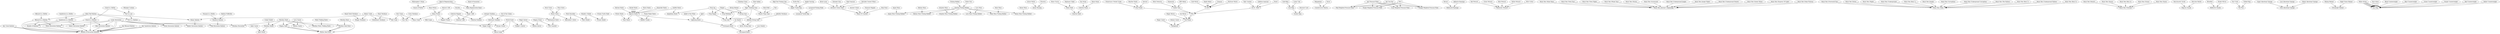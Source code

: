 digraph G {
  "Honey Balloon" -> "Amber Horseshoe Balloon" [color="black"];
  "Lucky Horseshoe" -> "Amber Horseshoe Balloon" [color="black"];
  "Sailfish Boots" -> "Amphibian Boots" [color="black"];
  "Frog Leg" -> "Amphibian Boots" [color="black"];
  "High Test Fishing Line" -> "Angler Tackle Bag" [color="black"];
  "Tackle Box" -> "Angler Tackle Bag" [color="black"];
  "Angler Earring" -> "Angler Tackle Bag" [color="black"];
  "Obsidian Shield" -> "Ankh Shield" [color="black"];
  "Ankh Charm" -> "Ankh Shield" [color="black"];
  "Mana Flower" -> "Arcane Flower" [color="black"];
  "Putrid Scent" -> "Arcane Flower" [color="black"];
  "Brick Layer" -> "Architect Gizmo Pack" [color="black"];
  "Extendo Grip" -> "Architect Gizmo Pack" [color="black"];
  "Paint Sprayer" -> "Architect Gizmo Pack" [color="black"];
  "Portable Cement Mixer" -> "Architect Gizmo Pack" [color="black"];
  "Jellyfish Diving Gear" -> "Arctic Diving Gear" [color="black"];
  "Ice Skates" -> "Arctic Diving Gear" [color="black"];
  "Glowing Fishing Bobber" -> "Argon Moss Fishing Bobber" [color="black"];
  "Argon Moss" -> "Argon Moss Fishing Bobber" [color="black"];
  "Armor Polish" -> "Armor Bracing" [color="black"];
  "Vitamins" -> "Armor Bracing" [color="black"];
  "Honey Comb" -> "Bee Cloak" [color="black"];
  "Star Cloak" -> "Bee Cloak" [color="black"];
  "Power Glove" -> "Berserker's Glove" [color="black"];
  "Flesh Knuckles" -> "Berserker's Glove" [color="black"];
  "Blizzard in a Bottle" -> "Blizzard in a Balloon" [color="black"];
  "Shiny Red Balloon" -> "Blizzard in a Balloon" [color="black"];
  "Cloud in a Balloon" -> "Blue Horseshoe Balloon" [color="black"];
  "Lucky Horseshoe" -> "Blue Horseshoe Balloon" [color="black"];
  "Cloud in a Balloon" -> "Bundle of Balloons" [color="black"];
  "Blizzard in a Balloon" -> "Bundle of Balloons" [color="black"];
  "Sandstorm in a Balloon" -> "Bundle of Balloons" [color="black"];
  "Bundle of Balloons" -> "Bundle of Horseshoe Balloons" [color="black"];
  "Lucky Horseshoe" -> "Bundle of Horseshoe Balloons" [color="black"];
  "Cloud in a Balloon" -> "Bundle of Horseshoe Balloons" [color="black"];
  "Blizzard in a Balloon" -> "Bundle of Horseshoe Balloons" [color="black"];
  "Sandstorm in a Balloon" -> "Bundle of Horseshoe Balloons" [color="black"];
  "Lucky Horseshoe" -> "Bundle of Horseshoe Balloons" [color="black"];
  "Blue Horseshoe Balloon" -> "Bundle of Horseshoe Balloons" [color="black"];
  "Any Blizzard Balloon" -> "Bundle of Horseshoe Balloons" [color="black"];
  "Any Sandstorm Balloon" -> "Bundle of Horseshoe Balloons" [color="black"];
  "White Horseshoe Balloon" -> "Bundle of Horseshoe Balloons" [color="black"];
  "Any Cloud Balloon" -> "Bundle of Horseshoe Balloons" [color="black"];
  "Any Sandstorm Balloon" -> "Bundle of Horseshoe Balloons" [color="black"];
  "Yellow Horseshoe Balloon" -> "Bundle of Horseshoe Balloons" [color="black"];
  "Any Cloud Balloon" -> "Bundle of Horseshoe Balloons" [color="black"];
  "Any Blizzard Balloon" -> "Bundle of Horseshoe Balloons" [color="black"];
  "Celestial Magnet" -> "Celestial Cuffs" [color="black"];
  "Magic Cuffs" -> "Celestial Cuffs" [color="black"];
  "Celestial Magnet" -> "Celestial Emblem" [color="black"];
  "Avenger Emblem" -> "Celestial Emblem" [color="black"];
  "Celestial Stone" -> "Celestial Shell" [color="black"];
  "Moon Shell" -> "Celestial Shell" [color="black"];
  "Sun Stone" -> "Celestial Stone" [color="black"];
  "Moon Stone" -> "Celestial Stone" [color="black"];
  "PDA" -> "Cell Phone" [color="black"];
  "Magic Mirror" -> "Cell Phone" [color="black"];
  "PDA" -> "Cell Phone" [color="black"];
  "Ice Mirror" -> "Cell Phone" [color="black"];
  "Band of Regeneration" -> "Charm of Myths" [color="black"];
  "Philosopher's Stone" -> "Charm of Myths" [color="black"];
  "Cloud in a Bottle" -> "Cloud in a Balloon" [color="black"];
  "Shiny Red Balloon" -> "Cloud in a Balloon" [color="black"];
  "Gold Ring" -> "Coin Ring" [color="black"];
  "Lucky Coin" -> "Coin Ring" [color="black"];
  "Megaphone" -> "Countercurse Mantra" [color="black"];
  "Nazar" -> "Countercurse Mantra" [color="black"];
  "Any Pressure Plate" -> "Cyan Weighted Pressure Plate" [color="black"];
  "Any Iron Bar" -> "Cyan Weighted Pressure Plate" [color="black"];
  "Wire" -> "Cyan Weighted Pressure Plate" [color="black"];
  "Avenger Emblem" -> "Destroyer Emblem" [color="black"];
  "Eye of the Golem" -> "Destroyer Emblem" [color="black"];
  "Flipper" -> "Diving Gear" [color="black"];
  "Diving Helmet" -> "Diving Gear" [color="black"];
  "Spectre Boots" -> "Fairy Boots" [color="black"];
  "Flower Boots" -> "Fairy Boots" [color="black"];
  "Fart in a Jar" -> "Fart in a Balloon" [color="black"];
  "Shiny Red Balloon" -> "Fart in a Balloon" [color="black"];
  "Cloud in a Bottle" -> "Fart in a Jar" [color="black"];
  "Whoopie Cushion" -> "Fart in a Jar" [color="black"];
  "Magma Stone" -> "Fire Gauntlet" [color="black"];
  "Mechanical Glove" -> "Fire Gauntlet" [color="black"];
  "Fisherman's Pocket Guide" -> "Fish Finder" [color="black"];
  "Weather Radio" -> "Fish Finder" [color="black"];
  "Sextant" -> "Fish Finder" [color="black"];
  "Frog Leg" -> "Frog Flipper" [color="black"];
  "Flipper" -> "Frog Flipper" [color="black"];
  "Frog Flipper" -> "Frog Gear" [color="black"];
  "Tiger Climbing Gear" -> "Frog Gear" [color="black"];
  "Frog Webbing" -> "Frog Gear" [color="black"];
  "Flipper" -> "Frog Gear" [color="black"];
  "Frog Leg" -> "Frog Webbing" [color="black"];
  "Tiger Climbing Gear" -> "Frog Webbing" [color="black"];
  "Lightning Boots" -> "Frostspark Boots" [color="black"];
  "Ice Skates" -> "Frostspark Boots" [color="black"];
  "Paladin's Shield" -> "Frozen Shield" [color="black"];
  "Frozen Turtle Shell" -> "Frozen Shield" [color="black"];
  "Fishing Bobber" -> "Glowing Fishing Bobber" [color="black"];
  "Fallen Star" -> "Glowing Fishing Bobber" [color="black"];
  "Metal Detector" -> "Goblin Tech" [color="black"];
  "Stopwatch" -> "Goblin Tech" [color="black"];
  "DPS Meter" -> "Goblin Tech" [color="black"];
  "Gold Watch" -> "GPS" [color="black"];
  "Depth Meter" -> "GPS" [color="black"];
  "Compass" -> "GPS" [color="black"];
  "Platinum Watch" -> "GPS" [color="black"];
  "Depth Meter" -> "GPS" [color="black"];
  "Compass" -> "GPS" [color="black"];
  "Coin Ring" -> "Greedy Ring" [color="black"];
  "Discount Card" -> "Greedy Ring" [color="black"];
  "Fart in a Balloon" -> "Green Horseshoe Balloon" [color="black"];
  "Lucky Horseshoe" -> "Green Horseshoe Balloon" [color="black"];
  "Architect Gizmo Pack" -> "Hand Of Creation" [color="black"];
  "Ancient Chisel" -> "Hand Of Creation" [color="black"];
  "Treasure Magnet" -> "Hand Of Creation" [color="black"];
  "Step Stool" -> "Hand Of Creation" [color="black"];
  "Glowing Fishing Bobber" -> "Helium Moss Fishing Bobber" [color="black"];
  "Helium Moss" -> "Helium Moss Fishing Bobber" [color="black"];
  "Flame Waker Boots" -> "Hellfire Treads" [color="black"];
  "Spectre Boots" -> "Hellfire Treads" [color="black"];
  "Paladin's Shield" -> "Hero Shield" [color="black"];
  "Flesh Knuckles" -> "Hero Shield" [color="black"];
  "Shiny Red Balloon" -> "Honey Balloon" [color="black"];
  "Honey Comb" -> "Honey Balloon" [color="black"];
  "Diving Gear" -> "Jellyfish Diving Gear" [color="black"];
  "Jellyfish Necklace" -> "Jellyfish Diving Gear" [color="black"];
  "Glowing Fishing Bobber" -> "Krypton Moss Fishing Bobber" [color="black"];
  "Krypton Moss" -> "Krypton Moss Fishing Bobber" [color="black"];
  "Glowing Fishing Bobber" -> "Lava Moss Fishing Bobber" [color="black"];
  "Lava Moss" -> "Lava Moss Fishing Bobber" [color="black"];
  "Angler Tackle Bag" -> "Lavaproof Tackle Bag" [color="black"];
  "Lavaproof Fishing Hook" -> "Lavaproof Tackle Bag" [color="black"];
  "Spectre Boots" -> "Lightning Boots" [color="black"];
  "Anklet of the Wind" -> "Lightning Boots" [color="black"];
  "Aglet" -> "Lightning Boots" [color="black"];
  "Mana Regeneration Band" -> "Magic Cuffs" [color="black"];
  "Shackle" -> "Magic Cuffs" [color="black"];
  "Obsidian Skull" -> "Magma Skull" [color="black"];
  "Lava Charm" -> "Magma Skull" [color="black"];
  "Mana Flower" -> "Magnet Flower" [color="black"];
  "Celestial Magnet" -> "Magnet Flower" [color="black"];
  "Mana Flower" -> "Mana Cloak" [color="black"];
  "Star Cloak" -> "Mana Cloak" [color="black"];
  "Nature's Gift" -> "Mana Flower" [color="black"];
  "Mana Potion" -> "Mana Flower" [color="black"];
  "Band of Starpower" -> "Mana Regeneration Band" [color="black"];
  "Band of Regeneration" -> "Mana Regeneration Band" [color="black"];
  "Tiger Climbing Gear" -> "Master Ninja Gear" [color="black"];
  "Tabi" -> "Master Ninja Gear" [color="black"];
  "Black Belt" -> "Master Ninja Gear" [color="black"];
  "Power Glove" -> "Mechanical Glove" [color="black"];
  "Avenger Emblem" -> "Mechanical Glove" [color="black"];
  "Bezoar" -> "Medicated Bandage" [color="black"];
  "Adhesive Bandage" -> "Medicated Bandage" [color="black"];
  "Lava Charm" -> "Molten Charm" [color="black"];
  "Obsidian Skull" -> "Molten Charm" [color="black"];
  "Magic Quiver" -> "Molten Quiver" [color="black"];
  "Magma Stone" -> "Molten Quiver" [color="black"];
  "Obsidian Skull Rose" -> "Molten Skull Rose" [color="black"];
  "Lava Charm" -> "Molten Skull Rose" [color="black"];
  "Magma Skull" -> "Molten Skull Rose" [color="black"];
  "Obsidian Rose" -> "Molten Skull Rose" [color="black"];
  "Magma Skull" -> "Molten Skull Rose" [color="black"];
  "Obsidian Skull Rose" -> "Molten Skull Rose" [color="black"];
  "Moon Charm" -> "Moon Shell" [color="black"];
  "Neptune's Shell" -> "Moon Shell" [color="black"];
  "Red Wrench" -> "Multicolor Wrench" [color="black"];
  "Green Wrench" -> "Multicolor Wrench" [color="black"];
  "Blue Wrench" -> "Multicolor Wrench" [color="black"];
  "Yellow Wrench" -> "Multicolor Wrench" [color="black"];
  "Wire Cutter" -> "Multicolor Wrench" [color="black"];
  "Music Box (Slime Rain)" -> "Music Box (Journey's Beginning)" [color="black"];
  "Music Box (Town Day)" -> "Music Box (Journey's Beginning)" [color="black"];
  "Music Box (Town Night)" -> "Music Box (Journey's Beginning)" [color="black"];
  "Music Box (Windy Day)" -> "Music Box (Journey's Beginning)" [color="black"];
  "Music Box (Storm)" -> "Music Box (Journey's Beginning)" [color="black"];
  "Music Box (Graveyard)" -> "Music Box (Journey's Beginning)" [color="black"];
  "Music Box (Underground Jungle)" -> "Music Box (Journey's Beginning)" [color="black"];
  "Music Box (Jungle Night)" -> "Music Box (Journey's Beginning)" [color="black"];
  "Music Box (Underground Desert)" -> "Music Box (Journey's Beginning)" [color="black"];
  "Music Box (Queen Slime)" -> "Music Box (Journey's Beginning)" [color="black"];
  "Music Box (Empress Of Light)" -> "Music Box (Journey's Beginning)" [color="black"];
  "Music Box (Duke Fishron)" -> "Music Box (Journey's Beginning)" [color="black"];
  "Music Box (Overworld Day)" -> "Music Box (Title)" [color="black"];
  "Music Box (Eerie)" -> "Music Box (Title)" [color="black"];
  "Music Box (Night)" -> "Music Box (Title)" [color="black"];
  "Music Box (Underground)" -> "Music Box (Title)" [color="black"];
  "Music Box (Boss 1)" -> "Music Box (Title)" [color="black"];
  "Music Box (Jungle)" -> "Music Box (Title)" [color="black"];
  "Music Box (Corruption)" -> "Music Box (Title)" [color="black"];
  "Music Box (Underground Corruption)" -> "Music Box (Title)" [color="black"];
  "Music Box (The Hallow)" -> "Music Box (Title)" [color="black"];
  "Music Box (Boss 2)" -> "Music Box (Title)" [color="black"];
  "Music Box (Underground Hallow)" -> "Music Box (Title)" [color="black"];
  "Music Box (Boss 3)" -> "Music Box (Title)" [color="black"];
  "Music Box (Desert)" -> "Music Box (Tutorial)" [color="black"];
  "Music Box (Space)" -> "Music Box (Tutorial)" [color="black"];
  "Music Box (Boss 4)" -> "Music Box (Tutorial)" [color="black"];
  "Music Box (Ocean)" -> "Music Box (Tutorial)" [color="black"];
  "Music Box (Snow)" -> "Music Box (Tutorial)" [color="black"];
  "Glowing Fishing Bobber" -> "Neon Moss Fishing Bobber" [color="black"];
  "Neon Moss" -> "Neon Moss Fishing Bobber" [color="black"];
  "Lucky Horseshoe" -> "Obsidian Horseshoe" [color="black"];
  "Obsidian Skull" -> "Obsidian Horseshoe" [color="black"];
  "Cobalt Shield" -> "Obsidian Shield" [color="black"];
  "Obsidian Skull" -> "Obsidian Shield" [color="black"];
  "Obsidian Skull" -> "Obsidian Skull Rose" [color="black"];
  "Obsidian Rose" -> "Obsidian Skull Rose" [color="black"];
  "Water Walking Boots" -> "Obsidian Water Walking Boots" [color="black"];
  "Obsidian Skull" -> "Obsidian Water Walking Boots" [color="black"];
  "Any Pressure Plate" -> "Orange Weighted Pressure Plate" [color="black"];
  "Any Iron Bar" -> "Orange Weighted Pressure Plate" [color="black"];
  "Wire" -> "Orange Weighted Pressure Plate" [color="black"];
  "Necromantic Scroll" -> "Papyrus Scarab" [color="black"];
  "Hercules Beetle" -> "Papyrus Scarab" [color="black"];
  "GPS" -> "PDA" [color="black"];
  "Fish Finder" -> "PDA" [color="black"];
  "Goblin Tech" -> "PDA" [color="black"];
  "R.E.K. 3000" -> "PDA" [color="black"];
  "Sharkron Balloon" -> "Pink Horseshoe Balloon" [color="black"];
  "Lucky Horseshoe" -> "Pink Horseshoe Balloon" [color="black"];
  "Any Pressure Plate" -> "Pink Weighted Pressure Plate" [color="black"];
  "Any Iron Bar" -> "Pink Weighted Pressure Plate" [color="black"];
  "Wire" -> "Pink Weighted Pressure Plate" [color="black"];
  "Titan Glove" -> "Power Glove" [color="black"];
  "Feral Claws" -> "Power Glove" [color="black"];
  "Any Pressure Plate" -> "Purple Weighted Pressure Plate" [color="black"];
  "Any Iron Bar" -> "Purple Weighted Pressure Plate" [color="black"];
  "Wire" -> "Purple Weighted Pressure Plate" [color="black"];
  "Tally Counter" -> "R.E.K. 3000" [color="black"];
  "Lifeform Analyzer" -> "R.E.K. 3000" [color="black"];
  "Radar" -> "R.E.K. 3000" [color="black"];
  "Sniper Scope" -> "Recon Scope" [color="black"];
  "Putrid Scent" -> "Recon Scope" [color="black"];
  "Blindfold" -> "Reflective Shades" [color="black"];
  "Pocket Mirror" -> "Reflective Shades" [color="black"];
  "Sandstorm in a Bottle" -> "Sandstorm in a Balloon" [color="black"];
  "Shiny Red Balloon" -> "Sandstorm in a Balloon" [color="black"];
  "Tsunami in a Bottle" -> "Sharkron Balloon" [color="black"];
  "Balloon Pufferfish" -> "Sharkron Balloon" [color="black"];
  "Cell Phone" -> "Shellphone" [color="black"];
  "Magic Conch" -> "Shellphone" [color="black"];
  "Demon Conch" -> "Shellphone" [color="black"];
  "Rifle Scope" -> "Sniper Scope" [color="black"];
  "Destroyer Emblem" -> "Sniper Scope" [color="black"];
  "Hermes Boots" -> "Spectre Boots" [color="black"];
  "Rocket Boots" -> "Spectre Boots" [color="black"];
  "Flurry Boots" -> "Spectre Boots" [color="black"];
  "Rocket Boots" -> "Spectre Boots" [color="black"];
  "Sailfish Boots" -> "Spectre Boots" [color="black"];
  "Rocket Boots" -> "Spectre Boots" [color="black"];
  "Dunerider Boots" -> "Spectre Boots" [color="black"];
  "Rocket Boots" -> "Spectre Boots" [color="black"];
  "Magic Quiver" -> "Stalker's Quiver" [color="black"];
  "Putrid Scent" -> "Stalker's Quiver" [color="black"];
  "Star Cloak" -> "Star Veil" [color="black"];
  "Cross Necklace" -> "Star Veil" [color="black"];
  "Shark Tooth Necklace" -> "Stinger Necklace" [color="black"];
  "Honey Comb" -> "Stinger Necklace" [color="black"];
  "Honey Comb" -> "Sweetheart Necklace" [color="black"];
  "Panic Necklace" -> "Sweetheart Necklace" [color="black"];
  "Frostspark Boots" -> "Terraspark Boots" [color="black"];
  "Lava Waders" -> "Terraspark Boots" [color="black"];
  "Fast Clock" -> "The Plan" [color="black"];
  "Trifold Map" -> "The Plan" [color="black"];
  "Climbing Claws" -> "Tiger Climbing Gear" [color="black"];
  "Shoe Spikes" -> "Tiger Climbing Gear" [color="black"];
  "Super Absorbant Sponge" -> "Ultra Absorbant Sponge" [color="black"];
  "Lava Absorbant Sponge" -> "Ultra Absorbant Sponge" [color="black"];
  "Honey Absorbant Sponge" -> "Ultra Absorbant Sponge" [color="black"];
  "Mining Helmet" -> "Ultrabright Helmet" [color="black"];
  "Night Vision Helmet" -> "Ultrabright Helmet" [color="black"];
  "Blizzard in a Balloon" -> "White Horseshoe Balloon" [color="black"];
  "Lucky Horseshoe" -> "White Horseshoe Balloon" [color="black"];
  "Glowing Fishing Bobber" -> "Xenon Moss Fishing Bobber" [color="black"];
  "Xenon Moss" -> "Xenon Moss Fishing Bobber" [color="black"];
  "Sandstorm in a Balloon" -> "Yellow Horseshoe Balloon" [color="black"];
  "Lucky Horseshoe" -> "Yellow Horseshoe Balloon" [color="black"];
  "White String" -> "Yoyo Bag" [color="black"];
  "Yoyo Glove" -> "Yoyo Bag" [color="black"];
  "Black Counterweight" -> "Yoyo Bag" [color="black"];
  "White String" -> "Yoyo Bag" [color="black"];
  "Yoyo Glove" -> "Yoyo Bag" [color="black"];
  "Blue Counterweight" -> "Yoyo Bag" [color="black"];
  "White String" -> "Yoyo Bag" [color="black"];
  "Yoyo Glove" -> "Yoyo Bag" [color="black"];
  "Green Counterweight" -> "Yoyo Bag" [color="black"];
  "White String" -> "Yoyo Bag" [color="black"];
  "Yoyo Glove" -> "Yoyo Bag" [color="black"];
  "Purple Counterweight" -> "Yoyo Bag" [color="black"];
  "White String" -> "Yoyo Bag" [color="black"];
  "Yoyo Glove" -> "Yoyo Bag" [color="black"];
  "Red Counterweight" -> "Yoyo Bag" [color="black"];
  "White String" -> "Yoyo Bag" [color="black"];
  "Yoyo Glove" -> "Yoyo Bag" [color="black"];
  "Yellow Counterweight" -> "Yoyo Bag" [color="black"];
}
